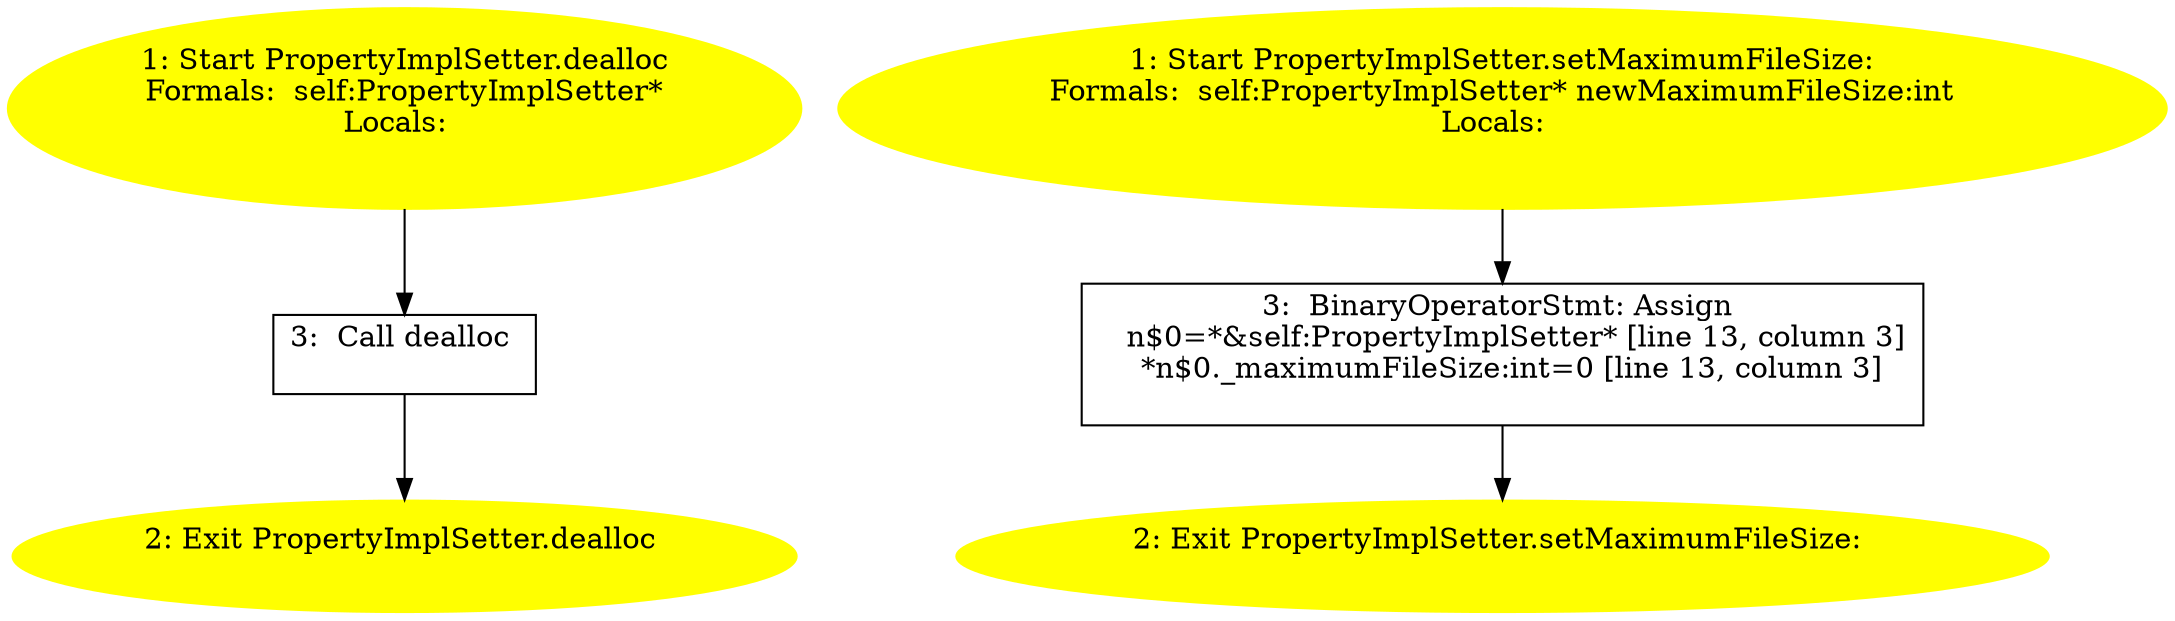 /* @generated */
digraph cfg {
"dealloc#PropertyImplSetter#instance.5650d9bd0d7d0f070430d4aa59d7fb97_1" [label="1: Start PropertyImplSetter.dealloc\nFormals:  self:PropertyImplSetter*\nLocals:  \n  " color=yellow style=filled]
	

	 "dealloc#PropertyImplSetter#instance.5650d9bd0d7d0f070430d4aa59d7fb97_1" -> "dealloc#PropertyImplSetter#instance.5650d9bd0d7d0f070430d4aa59d7fb97_3" ;
"dealloc#PropertyImplSetter#instance.5650d9bd0d7d0f070430d4aa59d7fb97_2" [label="2: Exit PropertyImplSetter.dealloc \n  " color=yellow style=filled]
	

"dealloc#PropertyImplSetter#instance.5650d9bd0d7d0f070430d4aa59d7fb97_3" [label="3:  Call dealloc \n  " shape="box"]
	

	 "dealloc#PropertyImplSetter#instance.5650d9bd0d7d0f070430d4aa59d7fb97_3" -> "dealloc#PropertyImplSetter#instance.5650d9bd0d7d0f070430d4aa59d7fb97_2" ;
"setMaximumFileSize:#PropertyImplSetter#instance.1d600fefeeb62155817021d20e02a478_1" [label="1: Start PropertyImplSetter.setMaximumFileSize:\nFormals:  self:PropertyImplSetter* newMaximumFileSize:int\nLocals:  \n  " color=yellow style=filled]
	

	 "setMaximumFileSize:#PropertyImplSetter#instance.1d600fefeeb62155817021d20e02a478_1" -> "setMaximumFileSize:#PropertyImplSetter#instance.1d600fefeeb62155817021d20e02a478_3" ;
"setMaximumFileSize:#PropertyImplSetter#instance.1d600fefeeb62155817021d20e02a478_2" [label="2: Exit PropertyImplSetter.setMaximumFileSize: \n  " color=yellow style=filled]
	

"setMaximumFileSize:#PropertyImplSetter#instance.1d600fefeeb62155817021d20e02a478_3" [label="3:  BinaryOperatorStmt: Assign \n   n$0=*&self:PropertyImplSetter* [line 13, column 3]\n  *n$0._maximumFileSize:int=0 [line 13, column 3]\n " shape="box"]
	

	 "setMaximumFileSize:#PropertyImplSetter#instance.1d600fefeeb62155817021d20e02a478_3" -> "setMaximumFileSize:#PropertyImplSetter#instance.1d600fefeeb62155817021d20e02a478_2" ;
}
